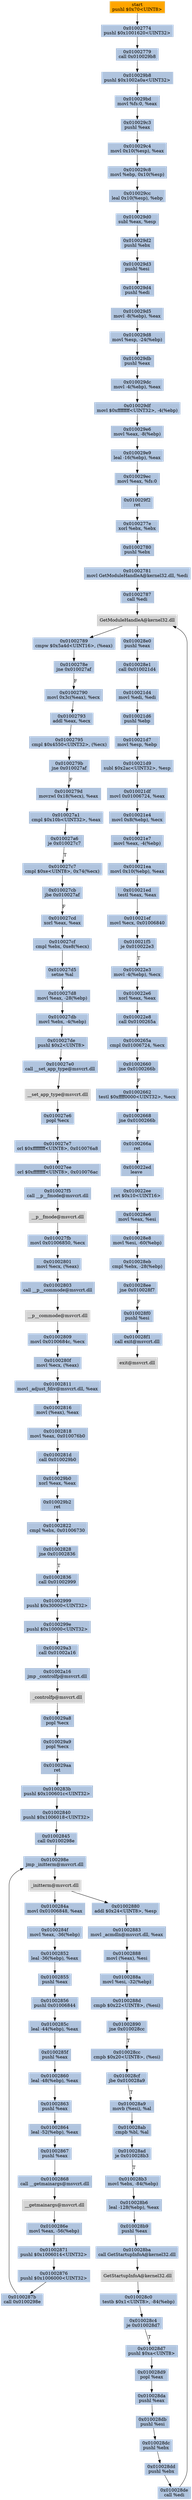 digraph G {
node[shape=rectangle,style=filled,fillcolor=lightsteelblue,color=lightsteelblue]
bgcolor="transparent"
a0x01002772pushl_0x70UINT8[label="start\npushl $0x70<UINT8>",color="lightgrey",fillcolor="orange"];
a0x01002774pushl_0x1001620UINT32[label="0x01002774\npushl $0x1001620<UINT32>"];
a0x01002779call_0x010029b8[label="0x01002779\ncall 0x010029b8"];
a0x010029b8pushl_0x1002a0aUINT32[label="0x010029b8\npushl $0x1002a0a<UINT32>"];
a0x010029bdmovl_fs_0_eax[label="0x010029bd\nmovl %fs:0, %eax"];
a0x010029c3pushl_eax[label="0x010029c3\npushl %eax"];
a0x010029c4movl_0x10esp__eax[label="0x010029c4\nmovl 0x10(%esp), %eax"];
a0x010029c8movl_ebp_0x10esp_[label="0x010029c8\nmovl %ebp, 0x10(%esp)"];
a0x010029ccleal_0x10esp__ebp[label="0x010029cc\nleal 0x10(%esp), %ebp"];
a0x010029d0subl_eax_esp[label="0x010029d0\nsubl %eax, %esp"];
a0x010029d2pushl_ebx[label="0x010029d2\npushl %ebx"];
a0x010029d3pushl_esi[label="0x010029d3\npushl %esi"];
a0x010029d4pushl_edi[label="0x010029d4\npushl %edi"];
a0x010029d5movl__8ebp__eax[label="0x010029d5\nmovl -8(%ebp), %eax"];
a0x010029d8movl_esp__24ebp_[label="0x010029d8\nmovl %esp, -24(%ebp)"];
a0x010029dbpushl_eax[label="0x010029db\npushl %eax"];
a0x010029dcmovl__4ebp__eax[label="0x010029dc\nmovl -4(%ebp), %eax"];
a0x010029dfmovl_0xffffffffUINT32__4ebp_[label="0x010029df\nmovl $0xffffffff<UINT32>, -4(%ebp)"];
a0x010029e6movl_eax__8ebp_[label="0x010029e6\nmovl %eax, -8(%ebp)"];
a0x010029e9leal__16ebp__eax[label="0x010029e9\nleal -16(%ebp), %eax"];
a0x010029ecmovl_eax_fs_0[label="0x010029ec\nmovl %eax, %fs:0"];
a0x010029f2ret[label="0x010029f2\nret"];
a0x0100277exorl_ebx_ebx[label="0x0100277e\nxorl %ebx, %ebx"];
a0x01002780pushl_ebx[label="0x01002780\npushl %ebx"];
a0x01002781movl_GetModuleHandleA_kernel32_dll_edi[label="0x01002781\nmovl GetModuleHandleA@kernel32.dll, %edi"];
a0x01002787call_edi[label="0x01002787\ncall %edi"];
GetModuleHandleA_kernel32_dll[label="GetModuleHandleA@kernel32.dll",color="lightgrey",fillcolor="lightgrey"];
a0x01002789cmpw_0x5a4dUINT16_eax_[label="0x01002789\ncmpw $0x5a4d<UINT16>, (%eax)"];
a0x0100278ejne_0x010027af[label="0x0100278e\njne 0x010027af"];
a0x01002790movl_0x3ceax__ecx[label="0x01002790\nmovl 0x3c(%eax), %ecx"];
a0x01002793addl_eax_ecx[label="0x01002793\naddl %eax, %ecx"];
a0x01002795cmpl_0x4550UINT32_ecx_[label="0x01002795\ncmpl $0x4550<UINT32>, (%ecx)"];
a0x0100279bjne_0x010027af[label="0x0100279b\njne 0x010027af"];
a0x0100279dmovzwl_0x18ecx__eax[label="0x0100279d\nmovzwl 0x18(%ecx), %eax"];
a0x010027a1cmpl_0x10bUINT32_eax[label="0x010027a1\ncmpl $0x10b<UINT32>, %eax"];
a0x010027a6je_0x010027c7[label="0x010027a6\nje 0x010027c7"];
a0x010027c7cmpl_0xeUINT8_0x74ecx_[label="0x010027c7\ncmpl $0xe<UINT8>, 0x74(%ecx)"];
a0x010027cbjbe_0x010027af[label="0x010027cb\njbe 0x010027af"];
a0x010027cdxorl_eax_eax[label="0x010027cd\nxorl %eax, %eax"];
a0x010027cfcmpl_ebx_0xe8ecx_[label="0x010027cf\ncmpl %ebx, 0xe8(%ecx)"];
a0x010027d5setne_al[label="0x010027d5\nsetne %al"];
a0x010027d8movl_eax__28ebp_[label="0x010027d8\nmovl %eax, -28(%ebp)"];
a0x010027dbmovl_ebx__4ebp_[label="0x010027db\nmovl %ebx, -4(%ebp)"];
a0x010027depushl_0x2UINT8[label="0x010027de\npushl $0x2<UINT8>"];
a0x010027e0call___set_app_type_msvcrt_dll[label="0x010027e0\ncall __set_app_type@msvcrt.dll"];
a__set_app_type_msvcrt_dll[label="__set_app_type@msvcrt.dll",color="lightgrey",fillcolor="lightgrey"];
a0x010027e6popl_ecx[label="0x010027e6\npopl %ecx"];
a0x010027e7orl_0xffffffffUINT8_0x010076a8[label="0x010027e7\norl $0xffffffff<UINT8>, 0x010076a8"];
a0x010027eeorl_0xffffffffUINT8_0x010076ac[label="0x010027ee\norl $0xffffffff<UINT8>, 0x010076ac"];
a0x010027f5call___p__fmode_msvcrt_dll[label="0x010027f5\ncall __p__fmode@msvcrt.dll"];
a__p__fmode_msvcrt_dll[label="__p__fmode@msvcrt.dll",color="lightgrey",fillcolor="lightgrey"];
a0x010027fbmovl_0x01006850_ecx[label="0x010027fb\nmovl 0x01006850, %ecx"];
a0x01002801movl_ecx_eax_[label="0x01002801\nmovl %ecx, (%eax)"];
a0x01002803call___p__commode_msvcrt_dll[label="0x01002803\ncall __p__commode@msvcrt.dll"];
a__p__commode_msvcrt_dll[label="__p__commode@msvcrt.dll",color="lightgrey",fillcolor="lightgrey"];
a0x01002809movl_0x0100684c_ecx[label="0x01002809\nmovl 0x0100684c, %ecx"];
a0x0100280fmovl_ecx_eax_[label="0x0100280f\nmovl %ecx, (%eax)"];
a0x01002811movl__adjust_fdiv_msvcrt_dll_eax[label="0x01002811\nmovl _adjust_fdiv@msvcrt.dll, %eax"];
a0x01002816movl_eax__eax[label="0x01002816\nmovl (%eax), %eax"];
a0x01002818movl_eax_0x010076b0[label="0x01002818\nmovl %eax, 0x010076b0"];
a0x0100281dcall_0x010029b0[label="0x0100281d\ncall 0x010029b0"];
a0x010029b0xorl_eax_eax[label="0x010029b0\nxorl %eax, %eax"];
a0x010029b2ret[label="0x010029b2\nret"];
a0x01002822cmpl_ebx_0x01006730[label="0x01002822\ncmpl %ebx, 0x01006730"];
a0x01002828jne_0x01002836[label="0x01002828\njne 0x01002836"];
a0x01002836call_0x01002999[label="0x01002836\ncall 0x01002999"];
a0x01002999pushl_0x30000UINT32[label="0x01002999\npushl $0x30000<UINT32>"];
a0x0100299epushl_0x10000UINT32[label="0x0100299e\npushl $0x10000<UINT32>"];
a0x010029a3call_0x01002a16[label="0x010029a3\ncall 0x01002a16"];
a0x01002a16jmp__controlfp_msvcrt_dll[label="0x01002a16\njmp _controlfp@msvcrt.dll"];
a_controlfp_msvcrt_dll[label="_controlfp@msvcrt.dll",color="lightgrey",fillcolor="lightgrey"];
a0x010029a8popl_ecx[label="0x010029a8\npopl %ecx"];
a0x010029a9popl_ecx[label="0x010029a9\npopl %ecx"];
a0x010029aaret[label="0x010029aa\nret"];
a0x0100283bpushl_0x100601cUINT32[label="0x0100283b\npushl $0x100601c<UINT32>"];
a0x01002840pushl_0x1006018UINT32[label="0x01002840\npushl $0x1006018<UINT32>"];
a0x01002845call_0x0100298e[label="0x01002845\ncall 0x0100298e"];
a0x0100298ejmp__initterm_msvcrt_dll[label="0x0100298e\njmp _initterm@msvcrt.dll"];
a_initterm_msvcrt_dll[label="_initterm@msvcrt.dll",color="lightgrey",fillcolor="lightgrey"];
a0x0100284amovl_0x01006848_eax[label="0x0100284a\nmovl 0x01006848, %eax"];
a0x0100284fmovl_eax__36ebp_[label="0x0100284f\nmovl %eax, -36(%ebp)"];
a0x01002852leal__36ebp__eax[label="0x01002852\nleal -36(%ebp), %eax"];
a0x01002855pushl_eax[label="0x01002855\npushl %eax"];
a0x01002856pushl_0x01006844[label="0x01002856\npushl 0x01006844"];
a0x0100285cleal__44ebp__eax[label="0x0100285c\nleal -44(%ebp), %eax"];
a0x0100285fpushl_eax[label="0x0100285f\npushl %eax"];
a0x01002860leal__48ebp__eax[label="0x01002860\nleal -48(%ebp), %eax"];
a0x01002863pushl_eax[label="0x01002863\npushl %eax"];
a0x01002864leal__52ebp__eax[label="0x01002864\nleal -52(%ebp), %eax"];
a0x01002867pushl_eax[label="0x01002867\npushl %eax"];
a0x01002868call___getmainargs_msvcrt_dll[label="0x01002868\ncall __getmainargs@msvcrt.dll"];
a__getmainargs_msvcrt_dll[label="__getmainargs@msvcrt.dll",color="lightgrey",fillcolor="lightgrey"];
a0x0100286emovl_eax__56ebp_[label="0x0100286e\nmovl %eax, -56(%ebp)"];
a0x01002871pushl_0x1006014UINT32[label="0x01002871\npushl $0x1006014<UINT32>"];
a0x01002876pushl_0x1006000UINT32[label="0x01002876\npushl $0x1006000<UINT32>"];
a0x0100287bcall_0x0100298e[label="0x0100287b\ncall 0x0100298e"];
a0x01002880addl_0x24UINT8_esp[label="0x01002880\naddl $0x24<UINT8>, %esp"];
a0x01002883movl__acmdln_msvcrt_dll_eax[label="0x01002883\nmovl _acmdln@msvcrt.dll, %eax"];
a0x01002888movl_eax__esi[label="0x01002888\nmovl (%eax), %esi"];
a0x0100288amovl_esi__32ebp_[label="0x0100288a\nmovl %esi, -32(%ebp)"];
a0x0100288dcmpb_0x22UINT8_esi_[label="0x0100288d\ncmpb $0x22<UINT8>, (%esi)"];
a0x01002890jne_0x010028cc[label="0x01002890\njne 0x010028cc"];
a0x010028cccmpb_0x20UINT8_esi_[label="0x010028cc\ncmpb $0x20<UINT8>, (%esi)"];
a0x010028cfjbe_0x010028a9[label="0x010028cf\njbe 0x010028a9"];
a0x010028a9movb_esi__al[label="0x010028a9\nmovb (%esi), %al"];
a0x010028abcmpb_bl_al[label="0x010028ab\ncmpb %bl, %al"];
a0x010028adje_0x010028b3[label="0x010028ad\nje 0x010028b3"];
a0x010028b3movl_ebx__84ebp_[label="0x010028b3\nmovl %ebx, -84(%ebp)"];
a0x010028b6leal__128ebp__eax[label="0x010028b6\nleal -128(%ebp), %eax"];
a0x010028b9pushl_eax[label="0x010028b9\npushl %eax"];
a0x010028bacall_GetStartupInfoA_kernel32_dll[label="0x010028ba\ncall GetStartupInfoA@kernel32.dll"];
GetStartupInfoA_kernel32_dll[label="GetStartupInfoA@kernel32.dll",color="lightgrey",fillcolor="lightgrey"];
a0x010028c0testb_0x1UINT8__84ebp_[label="0x010028c0\ntestb $0x1<UINT8>, -84(%ebp)"];
a0x010028c4je_0x010028d7[label="0x010028c4\nje 0x010028d7"];
a0x010028d7pushl_0xaUINT8[label="0x010028d7\npushl $0xa<UINT8>"];
a0x010028d9popl_eax[label="0x010028d9\npopl %eax"];
a0x010028dapushl_eax[label="0x010028da\npushl %eax"];
a0x010028dbpushl_esi[label="0x010028db\npushl %esi"];
a0x010028dcpushl_ebx[label="0x010028dc\npushl %ebx"];
a0x010028ddpushl_ebx[label="0x010028dd\npushl %ebx"];
a0x010028decall_edi[label="0x010028de\ncall %edi"];
a0x010028e0pushl_eax[label="0x010028e0\npushl %eax"];
a0x010028e1call_0x010021d4[label="0x010028e1\ncall 0x010021d4"];
a0x010021d4movl_edi_edi[label="0x010021d4\nmovl %edi, %edi"];
a0x010021d6pushl_ebp[label="0x010021d6\npushl %ebp"];
a0x010021d7movl_esp_ebp[label="0x010021d7\nmovl %esp, %ebp"];
a0x010021d9subl_0x2acUINT32_esp[label="0x010021d9\nsubl $0x2ac<UINT32>, %esp"];
a0x010021dfmovl_0x01006724_eax[label="0x010021df\nmovl 0x01006724, %eax"];
a0x010021e4movl_0x8ebp__ecx[label="0x010021e4\nmovl 0x8(%ebp), %ecx"];
a0x010021e7movl_eax__4ebp_[label="0x010021e7\nmovl %eax, -4(%ebp)"];
a0x010021eamovl_0x10ebp__eax[label="0x010021ea\nmovl 0x10(%ebp), %eax"];
a0x010021edtestl_eax_eax[label="0x010021ed\ntestl %eax, %eax"];
a0x010021efmovl_ecx_0x01006840[label="0x010021ef\nmovl %ecx, 0x01006840"];
a0x010021f5je_0x010022e3[label="0x010021f5\nje 0x010022e3"];
a0x010022e3movl__4ebp__ecx[label="0x010022e3\nmovl -4(%ebp), %ecx"];
a0x010022e6xorl_eax_eax[label="0x010022e6\nxorl %eax, %eax"];
a0x010022e8call_0x0100265a[label="0x010022e8\ncall 0x0100265a"];
a0x0100265acmpl_0x01006724_ecx[label="0x0100265a\ncmpl 0x01006724, %ecx"];
a0x01002660jne_0x0100266b[label="0x01002660\njne 0x0100266b"];
a0x01002662testl_0xffff0000UINT32_ecx[label="0x01002662\ntestl $0xffff0000<UINT32>, %ecx"];
a0x01002668jne_0x0100266b[label="0x01002668\njne 0x0100266b"];
a0x0100266aret[label="0x0100266a\nret"];
a0x010022edleave_[label="0x010022ed\nleave "];
a0x010022eeret_0x10UINT16[label="0x010022ee\nret $0x10<UINT16>"];
a0x010028e6movl_eax_esi[label="0x010028e6\nmovl %eax, %esi"];
a0x010028e8movl_esi__60ebp_[label="0x010028e8\nmovl %esi, -60(%ebp)"];
a0x010028ebcmpl_ebx__28ebp_[label="0x010028eb\ncmpl %ebx, -28(%ebp)"];
a0x010028eejne_0x010028f7[label="0x010028ee\njne 0x010028f7"];
a0x010028f0pushl_esi[label="0x010028f0\npushl %esi"];
a0x010028f1call_exit_msvcrt_dll[label="0x010028f1\ncall exit@msvcrt.dll"];
exit_msvcrt_dll[label="exit@msvcrt.dll",color="lightgrey",fillcolor="lightgrey"];
a0x01002772pushl_0x70UINT8 -> a0x01002774pushl_0x1001620UINT32 [color="#000000"];
a0x01002774pushl_0x1001620UINT32 -> a0x01002779call_0x010029b8 [color="#000000"];
a0x01002779call_0x010029b8 -> a0x010029b8pushl_0x1002a0aUINT32 [color="#000000"];
a0x010029b8pushl_0x1002a0aUINT32 -> a0x010029bdmovl_fs_0_eax [color="#000000"];
a0x010029bdmovl_fs_0_eax -> a0x010029c3pushl_eax [color="#000000"];
a0x010029c3pushl_eax -> a0x010029c4movl_0x10esp__eax [color="#000000"];
a0x010029c4movl_0x10esp__eax -> a0x010029c8movl_ebp_0x10esp_ [color="#000000"];
a0x010029c8movl_ebp_0x10esp_ -> a0x010029ccleal_0x10esp__ebp [color="#000000"];
a0x010029ccleal_0x10esp__ebp -> a0x010029d0subl_eax_esp [color="#000000"];
a0x010029d0subl_eax_esp -> a0x010029d2pushl_ebx [color="#000000"];
a0x010029d2pushl_ebx -> a0x010029d3pushl_esi [color="#000000"];
a0x010029d3pushl_esi -> a0x010029d4pushl_edi [color="#000000"];
a0x010029d4pushl_edi -> a0x010029d5movl__8ebp__eax [color="#000000"];
a0x010029d5movl__8ebp__eax -> a0x010029d8movl_esp__24ebp_ [color="#000000"];
a0x010029d8movl_esp__24ebp_ -> a0x010029dbpushl_eax [color="#000000"];
a0x010029dbpushl_eax -> a0x010029dcmovl__4ebp__eax [color="#000000"];
a0x010029dcmovl__4ebp__eax -> a0x010029dfmovl_0xffffffffUINT32__4ebp_ [color="#000000"];
a0x010029dfmovl_0xffffffffUINT32__4ebp_ -> a0x010029e6movl_eax__8ebp_ [color="#000000"];
a0x010029e6movl_eax__8ebp_ -> a0x010029e9leal__16ebp__eax [color="#000000"];
a0x010029e9leal__16ebp__eax -> a0x010029ecmovl_eax_fs_0 [color="#000000"];
a0x010029ecmovl_eax_fs_0 -> a0x010029f2ret [color="#000000"];
a0x010029f2ret -> a0x0100277exorl_ebx_ebx [color="#000000"];
a0x0100277exorl_ebx_ebx -> a0x01002780pushl_ebx [color="#000000"];
a0x01002780pushl_ebx -> a0x01002781movl_GetModuleHandleA_kernel32_dll_edi [color="#000000"];
a0x01002781movl_GetModuleHandleA_kernel32_dll_edi -> a0x01002787call_edi [color="#000000"];
a0x01002787call_edi -> GetModuleHandleA_kernel32_dll [color="#000000"];
GetModuleHandleA_kernel32_dll -> a0x01002789cmpw_0x5a4dUINT16_eax_ [color="#000000"];
a0x01002789cmpw_0x5a4dUINT16_eax_ -> a0x0100278ejne_0x010027af [color="#000000"];
a0x0100278ejne_0x010027af -> a0x01002790movl_0x3ceax__ecx [color="#000000",label="F"];
a0x01002790movl_0x3ceax__ecx -> a0x01002793addl_eax_ecx [color="#000000"];
a0x01002793addl_eax_ecx -> a0x01002795cmpl_0x4550UINT32_ecx_ [color="#000000"];
a0x01002795cmpl_0x4550UINT32_ecx_ -> a0x0100279bjne_0x010027af [color="#000000"];
a0x0100279bjne_0x010027af -> a0x0100279dmovzwl_0x18ecx__eax [color="#000000",label="F"];
a0x0100279dmovzwl_0x18ecx__eax -> a0x010027a1cmpl_0x10bUINT32_eax [color="#000000"];
a0x010027a1cmpl_0x10bUINT32_eax -> a0x010027a6je_0x010027c7 [color="#000000"];
a0x010027a6je_0x010027c7 -> a0x010027c7cmpl_0xeUINT8_0x74ecx_ [color="#000000",label="T"];
a0x010027c7cmpl_0xeUINT8_0x74ecx_ -> a0x010027cbjbe_0x010027af [color="#000000"];
a0x010027cbjbe_0x010027af -> a0x010027cdxorl_eax_eax [color="#000000",label="F"];
a0x010027cdxorl_eax_eax -> a0x010027cfcmpl_ebx_0xe8ecx_ [color="#000000"];
a0x010027cfcmpl_ebx_0xe8ecx_ -> a0x010027d5setne_al [color="#000000"];
a0x010027d5setne_al -> a0x010027d8movl_eax__28ebp_ [color="#000000"];
a0x010027d8movl_eax__28ebp_ -> a0x010027dbmovl_ebx__4ebp_ [color="#000000"];
a0x010027dbmovl_ebx__4ebp_ -> a0x010027depushl_0x2UINT8 [color="#000000"];
a0x010027depushl_0x2UINT8 -> a0x010027e0call___set_app_type_msvcrt_dll [color="#000000"];
a0x010027e0call___set_app_type_msvcrt_dll -> a__set_app_type_msvcrt_dll [color="#000000"];
a__set_app_type_msvcrt_dll -> a0x010027e6popl_ecx [color="#000000"];
a0x010027e6popl_ecx -> a0x010027e7orl_0xffffffffUINT8_0x010076a8 [color="#000000"];
a0x010027e7orl_0xffffffffUINT8_0x010076a8 -> a0x010027eeorl_0xffffffffUINT8_0x010076ac [color="#000000"];
a0x010027eeorl_0xffffffffUINT8_0x010076ac -> a0x010027f5call___p__fmode_msvcrt_dll [color="#000000"];
a0x010027f5call___p__fmode_msvcrt_dll -> a__p__fmode_msvcrt_dll [color="#000000"];
a__p__fmode_msvcrt_dll -> a0x010027fbmovl_0x01006850_ecx [color="#000000"];
a0x010027fbmovl_0x01006850_ecx -> a0x01002801movl_ecx_eax_ [color="#000000"];
a0x01002801movl_ecx_eax_ -> a0x01002803call___p__commode_msvcrt_dll [color="#000000"];
a0x01002803call___p__commode_msvcrt_dll -> a__p__commode_msvcrt_dll [color="#000000"];
a__p__commode_msvcrt_dll -> a0x01002809movl_0x0100684c_ecx [color="#000000"];
a0x01002809movl_0x0100684c_ecx -> a0x0100280fmovl_ecx_eax_ [color="#000000"];
a0x0100280fmovl_ecx_eax_ -> a0x01002811movl__adjust_fdiv_msvcrt_dll_eax [color="#000000"];
a0x01002811movl__adjust_fdiv_msvcrt_dll_eax -> a0x01002816movl_eax__eax [color="#000000"];
a0x01002816movl_eax__eax -> a0x01002818movl_eax_0x010076b0 [color="#000000"];
a0x01002818movl_eax_0x010076b0 -> a0x0100281dcall_0x010029b0 [color="#000000"];
a0x0100281dcall_0x010029b0 -> a0x010029b0xorl_eax_eax [color="#000000"];
a0x010029b0xorl_eax_eax -> a0x010029b2ret [color="#000000"];
a0x010029b2ret -> a0x01002822cmpl_ebx_0x01006730 [color="#000000"];
a0x01002822cmpl_ebx_0x01006730 -> a0x01002828jne_0x01002836 [color="#000000"];
a0x01002828jne_0x01002836 -> a0x01002836call_0x01002999 [color="#000000",label="T"];
a0x01002836call_0x01002999 -> a0x01002999pushl_0x30000UINT32 [color="#000000"];
a0x01002999pushl_0x30000UINT32 -> a0x0100299epushl_0x10000UINT32 [color="#000000"];
a0x0100299epushl_0x10000UINT32 -> a0x010029a3call_0x01002a16 [color="#000000"];
a0x010029a3call_0x01002a16 -> a0x01002a16jmp__controlfp_msvcrt_dll [color="#000000"];
a0x01002a16jmp__controlfp_msvcrt_dll -> a_controlfp_msvcrt_dll [color="#000000"];
a_controlfp_msvcrt_dll -> a0x010029a8popl_ecx [color="#000000"];
a0x010029a8popl_ecx -> a0x010029a9popl_ecx [color="#000000"];
a0x010029a9popl_ecx -> a0x010029aaret [color="#000000"];
a0x010029aaret -> a0x0100283bpushl_0x100601cUINT32 [color="#000000"];
a0x0100283bpushl_0x100601cUINT32 -> a0x01002840pushl_0x1006018UINT32 [color="#000000"];
a0x01002840pushl_0x1006018UINT32 -> a0x01002845call_0x0100298e [color="#000000"];
a0x01002845call_0x0100298e -> a0x0100298ejmp__initterm_msvcrt_dll [color="#000000"];
a0x0100298ejmp__initterm_msvcrt_dll -> a_initterm_msvcrt_dll [color="#000000"];
a_initterm_msvcrt_dll -> a0x0100284amovl_0x01006848_eax [color="#000000"];
a0x0100284amovl_0x01006848_eax -> a0x0100284fmovl_eax__36ebp_ [color="#000000"];
a0x0100284fmovl_eax__36ebp_ -> a0x01002852leal__36ebp__eax [color="#000000"];
a0x01002852leal__36ebp__eax -> a0x01002855pushl_eax [color="#000000"];
a0x01002855pushl_eax -> a0x01002856pushl_0x01006844 [color="#000000"];
a0x01002856pushl_0x01006844 -> a0x0100285cleal__44ebp__eax [color="#000000"];
a0x0100285cleal__44ebp__eax -> a0x0100285fpushl_eax [color="#000000"];
a0x0100285fpushl_eax -> a0x01002860leal__48ebp__eax [color="#000000"];
a0x01002860leal__48ebp__eax -> a0x01002863pushl_eax [color="#000000"];
a0x01002863pushl_eax -> a0x01002864leal__52ebp__eax [color="#000000"];
a0x01002864leal__52ebp__eax -> a0x01002867pushl_eax [color="#000000"];
a0x01002867pushl_eax -> a0x01002868call___getmainargs_msvcrt_dll [color="#000000"];
a0x01002868call___getmainargs_msvcrt_dll -> a__getmainargs_msvcrt_dll [color="#000000"];
a__getmainargs_msvcrt_dll -> a0x0100286emovl_eax__56ebp_ [color="#000000"];
a0x0100286emovl_eax__56ebp_ -> a0x01002871pushl_0x1006014UINT32 [color="#000000"];
a0x01002871pushl_0x1006014UINT32 -> a0x01002876pushl_0x1006000UINT32 [color="#000000"];
a0x01002876pushl_0x1006000UINT32 -> a0x0100287bcall_0x0100298e [color="#000000"];
a0x0100287bcall_0x0100298e -> a0x0100298ejmp__initterm_msvcrt_dll [color="#000000"];
a_initterm_msvcrt_dll -> a0x01002880addl_0x24UINT8_esp [color="#000000"];
a0x01002880addl_0x24UINT8_esp -> a0x01002883movl__acmdln_msvcrt_dll_eax [color="#000000"];
a0x01002883movl__acmdln_msvcrt_dll_eax -> a0x01002888movl_eax__esi [color="#000000"];
a0x01002888movl_eax__esi -> a0x0100288amovl_esi__32ebp_ [color="#000000"];
a0x0100288amovl_esi__32ebp_ -> a0x0100288dcmpb_0x22UINT8_esi_ [color="#000000"];
a0x0100288dcmpb_0x22UINT8_esi_ -> a0x01002890jne_0x010028cc [color="#000000"];
a0x01002890jne_0x010028cc -> a0x010028cccmpb_0x20UINT8_esi_ [color="#000000",label="T"];
a0x010028cccmpb_0x20UINT8_esi_ -> a0x010028cfjbe_0x010028a9 [color="#000000"];
a0x010028cfjbe_0x010028a9 -> a0x010028a9movb_esi__al [color="#000000",label="T"];
a0x010028a9movb_esi__al -> a0x010028abcmpb_bl_al [color="#000000"];
a0x010028abcmpb_bl_al -> a0x010028adje_0x010028b3 [color="#000000"];
a0x010028adje_0x010028b3 -> a0x010028b3movl_ebx__84ebp_ [color="#000000",label="T"];
a0x010028b3movl_ebx__84ebp_ -> a0x010028b6leal__128ebp__eax [color="#000000"];
a0x010028b6leal__128ebp__eax -> a0x010028b9pushl_eax [color="#000000"];
a0x010028b9pushl_eax -> a0x010028bacall_GetStartupInfoA_kernel32_dll [color="#000000"];
a0x010028bacall_GetStartupInfoA_kernel32_dll -> GetStartupInfoA_kernel32_dll [color="#000000"];
GetStartupInfoA_kernel32_dll -> a0x010028c0testb_0x1UINT8__84ebp_ [color="#000000"];
a0x010028c0testb_0x1UINT8__84ebp_ -> a0x010028c4je_0x010028d7 [color="#000000"];
a0x010028c4je_0x010028d7 -> a0x010028d7pushl_0xaUINT8 [color="#000000",label="T"];
a0x010028d7pushl_0xaUINT8 -> a0x010028d9popl_eax [color="#000000"];
a0x010028d9popl_eax -> a0x010028dapushl_eax [color="#000000"];
a0x010028dapushl_eax -> a0x010028dbpushl_esi [color="#000000"];
a0x010028dbpushl_esi -> a0x010028dcpushl_ebx [color="#000000"];
a0x010028dcpushl_ebx -> a0x010028ddpushl_ebx [color="#000000"];
a0x010028ddpushl_ebx -> a0x010028decall_edi [color="#000000"];
a0x010028decall_edi -> GetModuleHandleA_kernel32_dll [color="#000000"];
GetModuleHandleA_kernel32_dll -> a0x010028e0pushl_eax [color="#000000"];
a0x010028e0pushl_eax -> a0x010028e1call_0x010021d4 [color="#000000"];
a0x010028e1call_0x010021d4 -> a0x010021d4movl_edi_edi [color="#000000"];
a0x010021d4movl_edi_edi -> a0x010021d6pushl_ebp [color="#000000"];
a0x010021d6pushl_ebp -> a0x010021d7movl_esp_ebp [color="#000000"];
a0x010021d7movl_esp_ebp -> a0x010021d9subl_0x2acUINT32_esp [color="#000000"];
a0x010021d9subl_0x2acUINT32_esp -> a0x010021dfmovl_0x01006724_eax [color="#000000"];
a0x010021dfmovl_0x01006724_eax -> a0x010021e4movl_0x8ebp__ecx [color="#000000"];
a0x010021e4movl_0x8ebp__ecx -> a0x010021e7movl_eax__4ebp_ [color="#000000"];
a0x010021e7movl_eax__4ebp_ -> a0x010021eamovl_0x10ebp__eax [color="#000000"];
a0x010021eamovl_0x10ebp__eax -> a0x010021edtestl_eax_eax [color="#000000"];
a0x010021edtestl_eax_eax -> a0x010021efmovl_ecx_0x01006840 [color="#000000"];
a0x010021efmovl_ecx_0x01006840 -> a0x010021f5je_0x010022e3 [color="#000000"];
a0x010021f5je_0x010022e3 -> a0x010022e3movl__4ebp__ecx [color="#000000",label="T"];
a0x010022e3movl__4ebp__ecx -> a0x010022e6xorl_eax_eax [color="#000000"];
a0x010022e6xorl_eax_eax -> a0x010022e8call_0x0100265a [color="#000000"];
a0x010022e8call_0x0100265a -> a0x0100265acmpl_0x01006724_ecx [color="#000000"];
a0x0100265acmpl_0x01006724_ecx -> a0x01002660jne_0x0100266b [color="#000000"];
a0x01002660jne_0x0100266b -> a0x01002662testl_0xffff0000UINT32_ecx [color="#000000",label="F"];
a0x01002662testl_0xffff0000UINT32_ecx -> a0x01002668jne_0x0100266b [color="#000000"];
a0x01002668jne_0x0100266b -> a0x0100266aret [color="#000000",label="F"];
a0x0100266aret -> a0x010022edleave_ [color="#000000"];
a0x010022edleave_ -> a0x010022eeret_0x10UINT16 [color="#000000"];
a0x010022eeret_0x10UINT16 -> a0x010028e6movl_eax_esi [color="#000000"];
a0x010028e6movl_eax_esi -> a0x010028e8movl_esi__60ebp_ [color="#000000"];
a0x010028e8movl_esi__60ebp_ -> a0x010028ebcmpl_ebx__28ebp_ [color="#000000"];
a0x010028ebcmpl_ebx__28ebp_ -> a0x010028eejne_0x010028f7 [color="#000000"];
a0x010028eejne_0x010028f7 -> a0x010028f0pushl_esi [color="#000000",label="F"];
a0x010028f0pushl_esi -> a0x010028f1call_exit_msvcrt_dll [color="#000000"];
a0x010028f1call_exit_msvcrt_dll -> exit_msvcrt_dll [color="#000000"];
}

